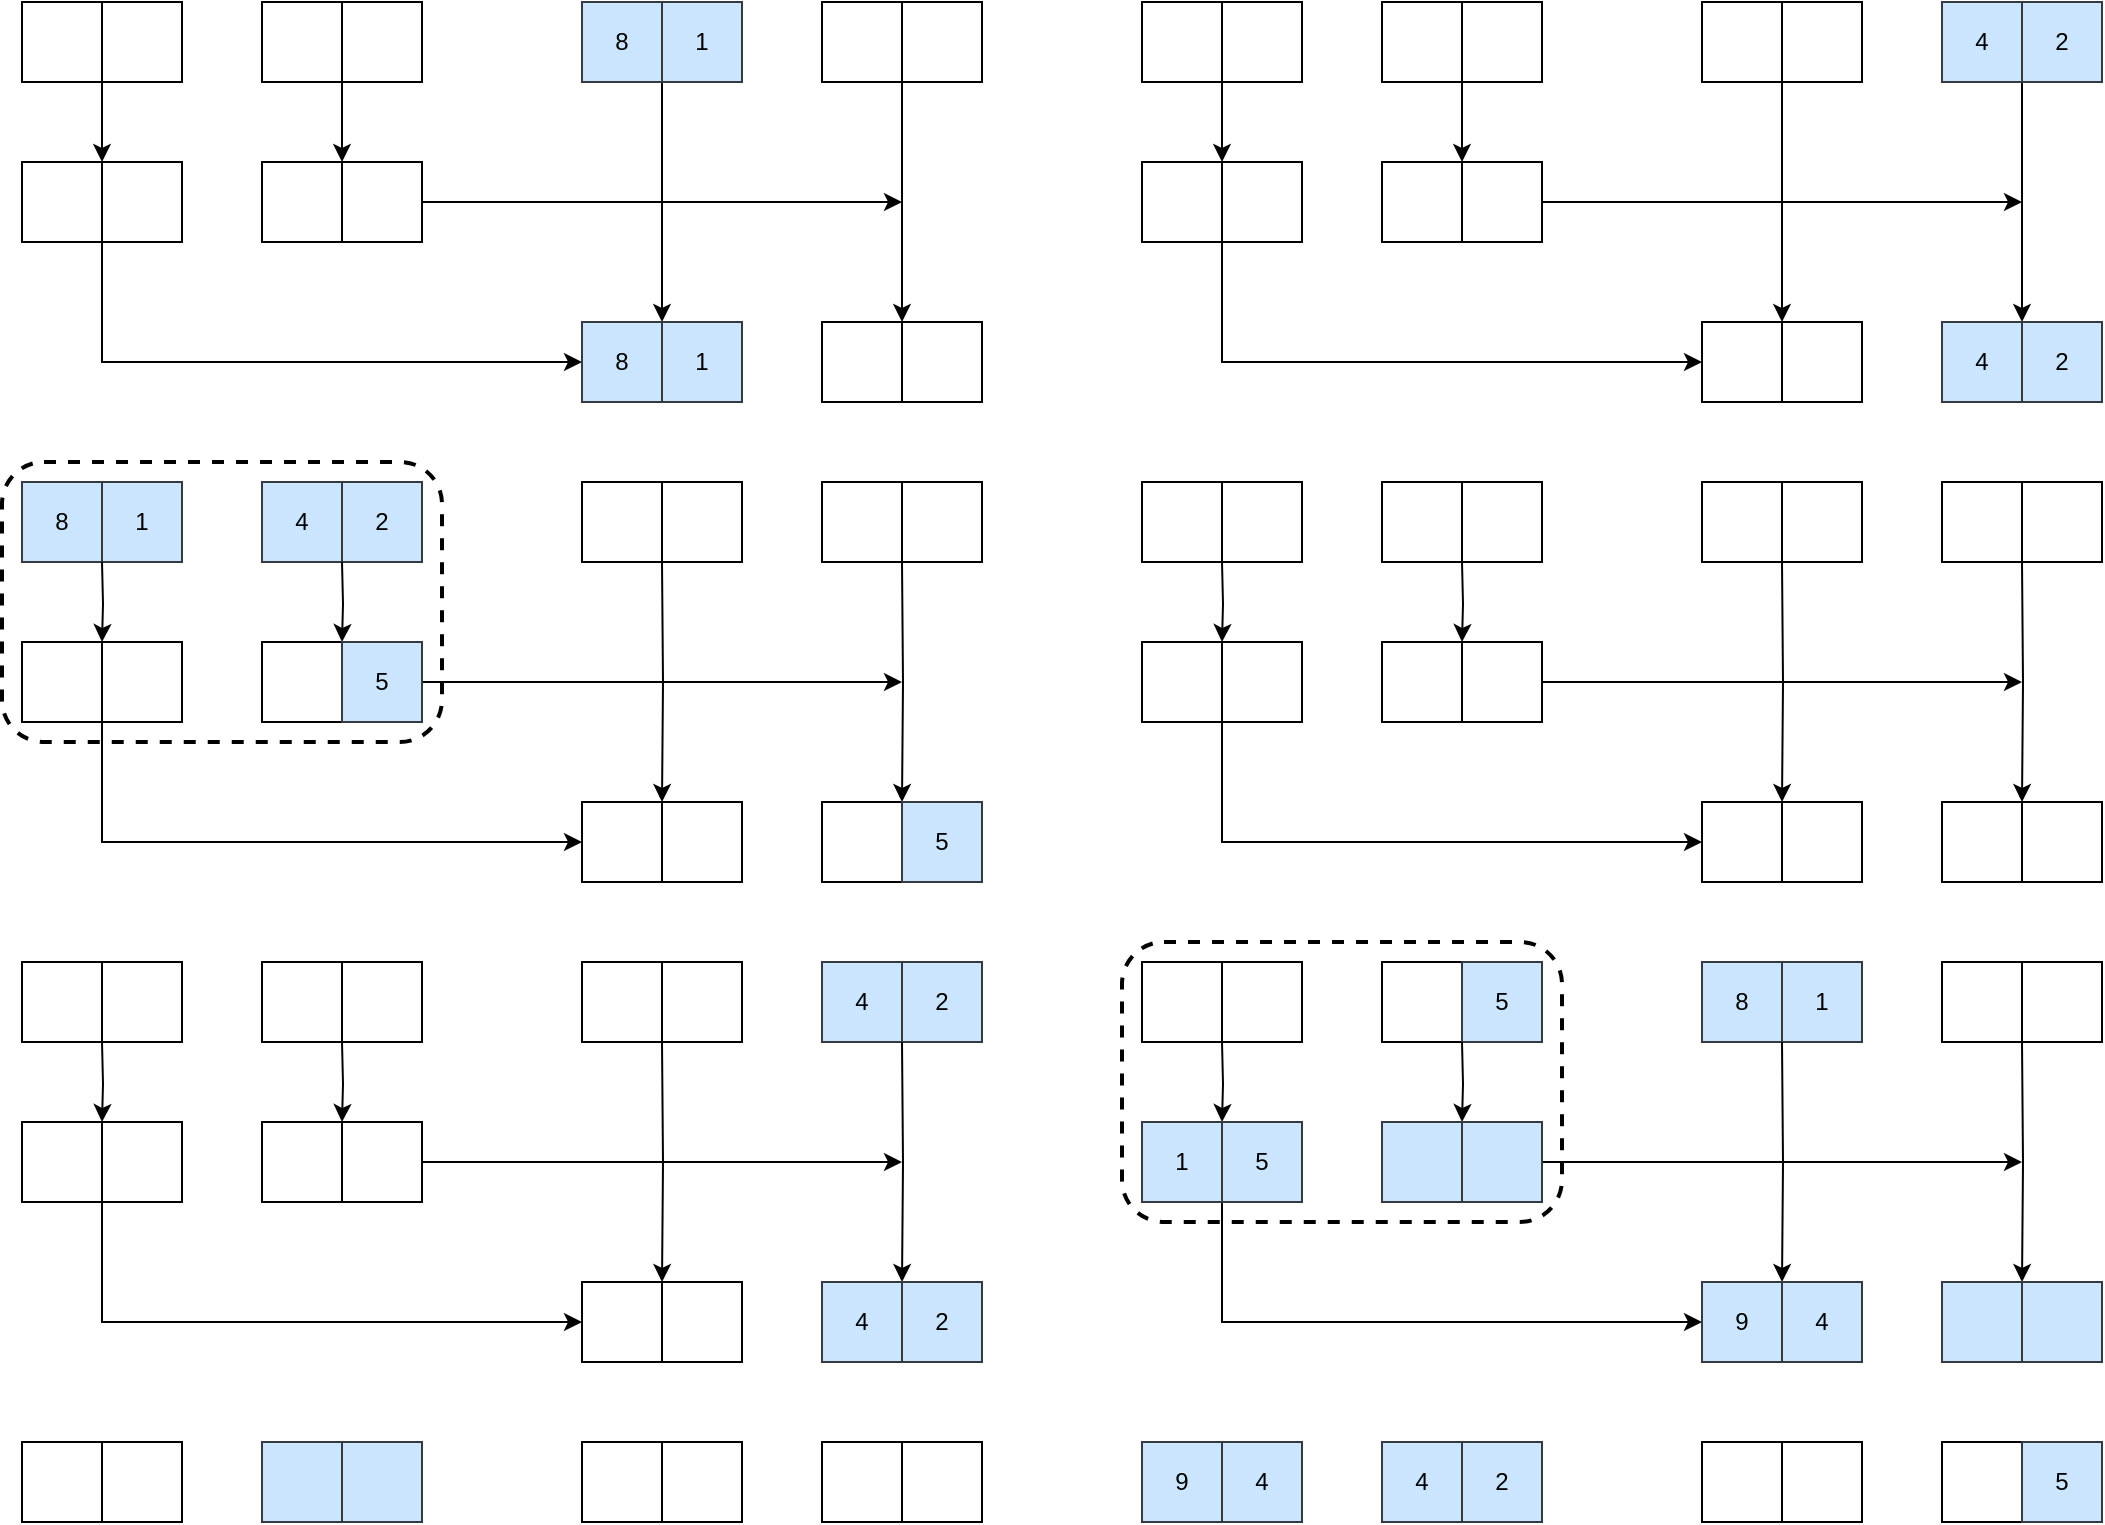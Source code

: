 <mxfile version="24.5.5" type="device">
  <diagram name="第 1 页" id="33T3oQKg2jp4dK40noAK">
    <mxGraphModel dx="1434" dy="738" grid="1" gridSize="10" guides="1" tooltips="1" connect="1" arrows="1" fold="1" page="1" pageScale="1" pageWidth="1169" pageHeight="1654" math="0" shadow="0">
      <root>
        <mxCell id="0" />
        <mxCell id="1" parent="0" />
        <mxCell id="MjjTUTkJ0xS1mPN5Bs5z-239" value="" style="rounded=1;whiteSpace=wrap;html=1;fillColor=none;dashed=1;strokeWidth=2;" parent="1" vertex="1">
          <mxGeometry x="590" y="510" width="220" height="140" as="geometry" />
        </mxCell>
        <mxCell id="MjjTUTkJ0xS1mPN5Bs5z-240" value="" style="rounded=1;whiteSpace=wrap;html=1;fillColor=none;dashed=1;strokeWidth=2;" parent="1" vertex="1">
          <mxGeometry x="30" y="270" width="220" height="140" as="geometry" />
        </mxCell>
        <mxCell id="MjjTUTkJ0xS1mPN5Bs5z-1" value="" style="rounded=0;whiteSpace=wrap;html=1;" parent="1" vertex="1">
          <mxGeometry x="40" y="40" width="40" height="40" as="geometry" />
        </mxCell>
        <mxCell id="MjjTUTkJ0xS1mPN5Bs5z-26" style="edgeStyle=orthogonalEdgeStyle;rounded=0;orthogonalLoop=1;jettySize=auto;html=1;exitX=0;exitY=1;exitDx=0;exitDy=0;entryX=0;entryY=0;entryDx=0;entryDy=0;" parent="1" source="MjjTUTkJ0xS1mPN5Bs5z-2" target="MjjTUTkJ0xS1mPN5Bs5z-19" edge="1">
          <mxGeometry relative="1" as="geometry" />
        </mxCell>
        <mxCell id="MjjTUTkJ0xS1mPN5Bs5z-2" value="" style="rounded=0;whiteSpace=wrap;html=1;" parent="1" vertex="1">
          <mxGeometry x="80" y="40" width="40" height="40" as="geometry" />
        </mxCell>
        <mxCell id="MjjTUTkJ0xS1mPN5Bs5z-3" value="" style="rounded=0;whiteSpace=wrap;html=1;" parent="1" vertex="1">
          <mxGeometry x="160" y="40" width="40" height="40" as="geometry" />
        </mxCell>
        <mxCell id="MjjTUTkJ0xS1mPN5Bs5z-27" style="edgeStyle=orthogonalEdgeStyle;rounded=0;orthogonalLoop=1;jettySize=auto;html=1;exitX=0;exitY=1;exitDx=0;exitDy=0;entryX=0;entryY=0;entryDx=0;entryDy=0;" parent="1" source="MjjTUTkJ0xS1mPN5Bs5z-4" target="MjjTUTkJ0xS1mPN5Bs5z-21" edge="1">
          <mxGeometry relative="1" as="geometry" />
        </mxCell>
        <mxCell id="MjjTUTkJ0xS1mPN5Bs5z-4" value="" style="rounded=0;whiteSpace=wrap;html=1;" parent="1" vertex="1">
          <mxGeometry x="200" y="40" width="40" height="40" as="geometry" />
        </mxCell>
        <mxCell id="MjjTUTkJ0xS1mPN5Bs5z-34" style="edgeStyle=orthogonalEdgeStyle;rounded=0;orthogonalLoop=1;jettySize=auto;html=1;exitX=1;exitY=1;exitDx=0;exitDy=0;entryX=0;entryY=0;entryDx=0;entryDy=0;" parent="1" source="MjjTUTkJ0xS1mPN5Bs5z-5" target="MjjTUTkJ0xS1mPN5Bs5z-31" edge="1">
          <mxGeometry relative="1" as="geometry" />
        </mxCell>
        <mxCell id="MjjTUTkJ0xS1mPN5Bs5z-5" value="8" style="rounded=0;whiteSpace=wrap;html=1;fillColor=#cce5ff;strokeColor=#36393d;" parent="1" vertex="1">
          <mxGeometry x="320" y="40" width="40" height="40" as="geometry" />
        </mxCell>
        <mxCell id="MjjTUTkJ0xS1mPN5Bs5z-6" value="1" style="rounded=0;whiteSpace=wrap;html=1;fillColor=#cce5ff;strokeColor=#36393d;" parent="1" vertex="1">
          <mxGeometry x="360" y="40" width="40" height="40" as="geometry" />
        </mxCell>
        <mxCell id="MjjTUTkJ0xS1mPN5Bs5z-7" value="" style="rounded=0;whiteSpace=wrap;html=1;" parent="1" vertex="1">
          <mxGeometry x="440" y="40" width="40" height="40" as="geometry" />
        </mxCell>
        <mxCell id="MjjTUTkJ0xS1mPN5Bs5z-37" style="edgeStyle=orthogonalEdgeStyle;rounded=0;orthogonalLoop=1;jettySize=auto;html=1;exitX=0;exitY=1;exitDx=0;exitDy=0;entryX=0;entryY=0;entryDx=0;entryDy=0;" parent="1" source="MjjTUTkJ0xS1mPN5Bs5z-8" target="MjjTUTkJ0xS1mPN5Bs5z-33" edge="1">
          <mxGeometry relative="1" as="geometry" />
        </mxCell>
        <mxCell id="MjjTUTkJ0xS1mPN5Bs5z-8" value="" style="rounded=0;whiteSpace=wrap;html=1;" parent="1" vertex="1">
          <mxGeometry x="480" y="40" width="40" height="40" as="geometry" />
        </mxCell>
        <mxCell id="MjjTUTkJ0xS1mPN5Bs5z-18" value="" style="rounded=0;whiteSpace=wrap;html=1;" parent="1" vertex="1">
          <mxGeometry x="40" y="120" width="40" height="40" as="geometry" />
        </mxCell>
        <mxCell id="MjjTUTkJ0xS1mPN5Bs5z-36" style="edgeStyle=orthogonalEdgeStyle;rounded=0;orthogonalLoop=1;jettySize=auto;html=1;exitX=0;exitY=1;exitDx=0;exitDy=0;entryX=0;entryY=0.5;entryDx=0;entryDy=0;" parent="1" source="MjjTUTkJ0xS1mPN5Bs5z-19" target="MjjTUTkJ0xS1mPN5Bs5z-30" edge="1">
          <mxGeometry relative="1" as="geometry" />
        </mxCell>
        <mxCell id="MjjTUTkJ0xS1mPN5Bs5z-19" value="" style="rounded=0;whiteSpace=wrap;html=1;" parent="1" vertex="1">
          <mxGeometry x="80" y="120" width="40" height="40" as="geometry" />
        </mxCell>
        <mxCell id="MjjTUTkJ0xS1mPN5Bs5z-20" value="" style="rounded=0;whiteSpace=wrap;html=1;" parent="1" vertex="1">
          <mxGeometry x="160" y="120" width="40" height="40" as="geometry" />
        </mxCell>
        <mxCell id="MjjTUTkJ0xS1mPN5Bs5z-38" style="edgeStyle=orthogonalEdgeStyle;rounded=0;orthogonalLoop=1;jettySize=auto;html=1;" parent="1" source="MjjTUTkJ0xS1mPN5Bs5z-21" edge="1">
          <mxGeometry relative="1" as="geometry">
            <mxPoint x="480" y="140" as="targetPoint" />
          </mxGeometry>
        </mxCell>
        <mxCell id="MjjTUTkJ0xS1mPN5Bs5z-21" value="" style="rounded=0;whiteSpace=wrap;html=1;" parent="1" vertex="1">
          <mxGeometry x="200" y="120" width="40" height="40" as="geometry" />
        </mxCell>
        <mxCell id="MjjTUTkJ0xS1mPN5Bs5z-30" value="8" style="rounded=0;whiteSpace=wrap;html=1;fillColor=#cce5ff;strokeColor=#36393d;" parent="1" vertex="1">
          <mxGeometry x="320" y="200" width="40" height="40" as="geometry" />
        </mxCell>
        <mxCell id="MjjTUTkJ0xS1mPN5Bs5z-31" value="1" style="rounded=0;whiteSpace=wrap;html=1;fillColor=#cce5ff;strokeColor=#36393d;" parent="1" vertex="1">
          <mxGeometry x="360" y="200" width="40" height="40" as="geometry" />
        </mxCell>
        <mxCell id="MjjTUTkJ0xS1mPN5Bs5z-32" value="" style="rounded=0;whiteSpace=wrap;html=1;" parent="1" vertex="1">
          <mxGeometry x="440" y="200" width="40" height="40" as="geometry" />
        </mxCell>
        <mxCell id="MjjTUTkJ0xS1mPN5Bs5z-33" value="" style="rounded=0;whiteSpace=wrap;html=1;" parent="1" vertex="1">
          <mxGeometry x="480" y="200" width="40" height="40" as="geometry" />
        </mxCell>
        <mxCell id="MjjTUTkJ0xS1mPN5Bs5z-39" value="" style="rounded=0;whiteSpace=wrap;html=1;" parent="1" vertex="1">
          <mxGeometry x="600" y="40" width="40" height="40" as="geometry" />
        </mxCell>
        <mxCell id="MjjTUTkJ0xS1mPN5Bs5z-40" style="edgeStyle=orthogonalEdgeStyle;rounded=0;orthogonalLoop=1;jettySize=auto;html=1;exitX=0;exitY=1;exitDx=0;exitDy=0;entryX=0;entryY=0;entryDx=0;entryDy=0;" parent="1" source="MjjTUTkJ0xS1mPN5Bs5z-41" target="MjjTUTkJ0xS1mPN5Bs5z-53" edge="1">
          <mxGeometry relative="1" as="geometry" />
        </mxCell>
        <mxCell id="MjjTUTkJ0xS1mPN5Bs5z-41" value="" style="rounded=0;whiteSpace=wrap;html=1;" parent="1" vertex="1">
          <mxGeometry x="640" y="40" width="40" height="40" as="geometry" />
        </mxCell>
        <mxCell id="MjjTUTkJ0xS1mPN5Bs5z-42" value="" style="rounded=0;whiteSpace=wrap;html=1;" parent="1" vertex="1">
          <mxGeometry x="720" y="40" width="40" height="40" as="geometry" />
        </mxCell>
        <mxCell id="MjjTUTkJ0xS1mPN5Bs5z-43" style="edgeStyle=orthogonalEdgeStyle;rounded=0;orthogonalLoop=1;jettySize=auto;html=1;exitX=0;exitY=1;exitDx=0;exitDy=0;entryX=0;entryY=0;entryDx=0;entryDy=0;" parent="1" source="MjjTUTkJ0xS1mPN5Bs5z-44" target="MjjTUTkJ0xS1mPN5Bs5z-56" edge="1">
          <mxGeometry relative="1" as="geometry" />
        </mxCell>
        <mxCell id="MjjTUTkJ0xS1mPN5Bs5z-44" value="" style="rounded=0;whiteSpace=wrap;html=1;" parent="1" vertex="1">
          <mxGeometry x="760" y="40" width="40" height="40" as="geometry" />
        </mxCell>
        <mxCell id="MjjTUTkJ0xS1mPN5Bs5z-45" style="edgeStyle=orthogonalEdgeStyle;rounded=0;orthogonalLoop=1;jettySize=auto;html=1;exitX=1;exitY=1;exitDx=0;exitDy=0;entryX=0;entryY=0;entryDx=0;entryDy=0;" parent="1" source="MjjTUTkJ0xS1mPN5Bs5z-46" target="MjjTUTkJ0xS1mPN5Bs5z-58" edge="1">
          <mxGeometry relative="1" as="geometry" />
        </mxCell>
        <mxCell id="MjjTUTkJ0xS1mPN5Bs5z-46" value="" style="rounded=0;whiteSpace=wrap;html=1;" parent="1" vertex="1">
          <mxGeometry x="880" y="40" width="40" height="40" as="geometry" />
        </mxCell>
        <mxCell id="MjjTUTkJ0xS1mPN5Bs5z-47" value="" style="rounded=0;whiteSpace=wrap;html=1;" parent="1" vertex="1">
          <mxGeometry x="920" y="40" width="40" height="40" as="geometry" />
        </mxCell>
        <mxCell id="MjjTUTkJ0xS1mPN5Bs5z-48" value="4" style="rounded=0;whiteSpace=wrap;html=1;fillColor=#cce5ff;strokeColor=#36393d;" parent="1" vertex="1">
          <mxGeometry x="1000" y="40" width="40" height="40" as="geometry" />
        </mxCell>
        <mxCell id="MjjTUTkJ0xS1mPN5Bs5z-49" style="edgeStyle=orthogonalEdgeStyle;rounded=0;orthogonalLoop=1;jettySize=auto;html=1;exitX=0;exitY=1;exitDx=0;exitDy=0;entryX=0;entryY=0;entryDx=0;entryDy=0;" parent="1" source="MjjTUTkJ0xS1mPN5Bs5z-50" target="MjjTUTkJ0xS1mPN5Bs5z-60" edge="1">
          <mxGeometry relative="1" as="geometry" />
        </mxCell>
        <mxCell id="MjjTUTkJ0xS1mPN5Bs5z-50" value="2" style="rounded=0;whiteSpace=wrap;html=1;fillColor=#cce5ff;strokeColor=#36393d;" parent="1" vertex="1">
          <mxGeometry x="1040" y="40" width="40" height="40" as="geometry" />
        </mxCell>
        <mxCell id="MjjTUTkJ0xS1mPN5Bs5z-51" value="" style="rounded=0;whiteSpace=wrap;html=1;" parent="1" vertex="1">
          <mxGeometry x="600" y="120" width="40" height="40" as="geometry" />
        </mxCell>
        <mxCell id="MjjTUTkJ0xS1mPN5Bs5z-52" style="edgeStyle=orthogonalEdgeStyle;rounded=0;orthogonalLoop=1;jettySize=auto;html=1;exitX=0;exitY=1;exitDx=0;exitDy=0;entryX=0;entryY=0.5;entryDx=0;entryDy=0;" parent="1" source="MjjTUTkJ0xS1mPN5Bs5z-53" target="MjjTUTkJ0xS1mPN5Bs5z-57" edge="1">
          <mxGeometry relative="1" as="geometry" />
        </mxCell>
        <mxCell id="MjjTUTkJ0xS1mPN5Bs5z-53" value="" style="rounded=0;whiteSpace=wrap;html=1;" parent="1" vertex="1">
          <mxGeometry x="640" y="120" width="40" height="40" as="geometry" />
        </mxCell>
        <mxCell id="MjjTUTkJ0xS1mPN5Bs5z-54" value="" style="rounded=0;whiteSpace=wrap;html=1;" parent="1" vertex="1">
          <mxGeometry x="720" y="120" width="40" height="40" as="geometry" />
        </mxCell>
        <mxCell id="MjjTUTkJ0xS1mPN5Bs5z-55" style="edgeStyle=orthogonalEdgeStyle;rounded=0;orthogonalLoop=1;jettySize=auto;html=1;" parent="1" source="MjjTUTkJ0xS1mPN5Bs5z-56" edge="1">
          <mxGeometry relative="1" as="geometry">
            <mxPoint x="1040" y="140" as="targetPoint" />
          </mxGeometry>
        </mxCell>
        <mxCell id="MjjTUTkJ0xS1mPN5Bs5z-56" value="" style="rounded=0;whiteSpace=wrap;html=1;" parent="1" vertex="1">
          <mxGeometry x="760" y="120" width="40" height="40" as="geometry" />
        </mxCell>
        <mxCell id="MjjTUTkJ0xS1mPN5Bs5z-57" value="" style="rounded=0;whiteSpace=wrap;html=1;" parent="1" vertex="1">
          <mxGeometry x="880" y="200" width="40" height="40" as="geometry" />
        </mxCell>
        <mxCell id="MjjTUTkJ0xS1mPN5Bs5z-58" value="" style="rounded=0;whiteSpace=wrap;html=1;" parent="1" vertex="1">
          <mxGeometry x="920" y="200" width="40" height="40" as="geometry" />
        </mxCell>
        <mxCell id="MjjTUTkJ0xS1mPN5Bs5z-59" value="4" style="rounded=0;whiteSpace=wrap;html=1;fillColor=#cce5ff;strokeColor=#36393d;" parent="1" vertex="1">
          <mxGeometry x="1000" y="200" width="40" height="40" as="geometry" />
        </mxCell>
        <mxCell id="MjjTUTkJ0xS1mPN5Bs5z-60" value="2" style="rounded=0;whiteSpace=wrap;html=1;fillColor=#cce5ff;strokeColor=#36393d;" parent="1" vertex="1">
          <mxGeometry x="1040" y="200" width="40" height="40" as="geometry" />
        </mxCell>
        <mxCell id="MjjTUTkJ0xS1mPN5Bs5z-61" value="8" style="rounded=0;whiteSpace=wrap;html=1;fillColor=#cce5ff;strokeColor=#36393d;" parent="1" vertex="1">
          <mxGeometry x="40" y="280" width="40" height="40" as="geometry" />
        </mxCell>
        <mxCell id="MjjTUTkJ0xS1mPN5Bs5z-62" value="1" style="rounded=0;whiteSpace=wrap;html=1;fillColor=#cce5ff;strokeColor=#36393d;" parent="1" vertex="1">
          <mxGeometry x="80" y="280" width="40" height="40" as="geometry" />
        </mxCell>
        <mxCell id="MjjTUTkJ0xS1mPN5Bs5z-63" value="4" style="rounded=0;whiteSpace=wrap;html=1;fillColor=#cce5ff;strokeColor=#36393d;" parent="1" vertex="1">
          <mxGeometry x="160" y="280" width="40" height="40" as="geometry" />
        </mxCell>
        <mxCell id="MjjTUTkJ0xS1mPN5Bs5z-64" value="2" style="rounded=0;whiteSpace=wrap;html=1;fillColor=#cce5ff;strokeColor=#36393d;" parent="1" vertex="1">
          <mxGeometry x="200" y="280" width="40" height="40" as="geometry" />
        </mxCell>
        <mxCell id="MjjTUTkJ0xS1mPN5Bs5z-65" value="" style="rounded=0;whiteSpace=wrap;html=1;" parent="1" vertex="1">
          <mxGeometry x="320" y="280" width="40" height="40" as="geometry" />
        </mxCell>
        <mxCell id="MjjTUTkJ0xS1mPN5Bs5z-66" value="" style="rounded=0;whiteSpace=wrap;html=1;" parent="1" vertex="1">
          <mxGeometry x="360" y="280" width="40" height="40" as="geometry" />
        </mxCell>
        <mxCell id="MjjTUTkJ0xS1mPN5Bs5z-67" value="" style="rounded=0;whiteSpace=wrap;html=1;" parent="1" vertex="1">
          <mxGeometry x="440" y="280" width="40" height="40" as="geometry" />
        </mxCell>
        <mxCell id="MjjTUTkJ0xS1mPN5Bs5z-68" value="" style="rounded=0;whiteSpace=wrap;html=1;" parent="1" vertex="1">
          <mxGeometry x="480" y="280" width="40" height="40" as="geometry" />
        </mxCell>
        <mxCell id="MjjTUTkJ0xS1mPN5Bs5z-69" value="" style="rounded=0;whiteSpace=wrap;html=1;" parent="1" vertex="1">
          <mxGeometry x="600" y="280" width="40" height="40" as="geometry" />
        </mxCell>
        <mxCell id="MjjTUTkJ0xS1mPN5Bs5z-70" value="" style="rounded=0;whiteSpace=wrap;html=1;" parent="1" vertex="1">
          <mxGeometry x="640" y="280" width="40" height="40" as="geometry" />
        </mxCell>
        <mxCell id="MjjTUTkJ0xS1mPN5Bs5z-71" value="" style="rounded=0;whiteSpace=wrap;html=1;" parent="1" vertex="1">
          <mxGeometry x="720" y="280" width="40" height="40" as="geometry" />
        </mxCell>
        <mxCell id="MjjTUTkJ0xS1mPN5Bs5z-72" value="" style="rounded=0;whiteSpace=wrap;html=1;" parent="1" vertex="1">
          <mxGeometry x="760" y="280" width="40" height="40" as="geometry" />
        </mxCell>
        <mxCell id="MjjTUTkJ0xS1mPN5Bs5z-73" value="" style="rounded=0;whiteSpace=wrap;html=1;" parent="1" vertex="1">
          <mxGeometry x="880" y="280" width="40" height="40" as="geometry" />
        </mxCell>
        <mxCell id="MjjTUTkJ0xS1mPN5Bs5z-74" value="" style="rounded=0;whiteSpace=wrap;html=1;" parent="1" vertex="1">
          <mxGeometry x="920" y="280" width="40" height="40" as="geometry" />
        </mxCell>
        <mxCell id="MjjTUTkJ0xS1mPN5Bs5z-75" value="" style="rounded=0;whiteSpace=wrap;html=1;" parent="1" vertex="1">
          <mxGeometry x="1000" y="280" width="40" height="40" as="geometry" />
        </mxCell>
        <mxCell id="MjjTUTkJ0xS1mPN5Bs5z-76" value="" style="rounded=0;whiteSpace=wrap;html=1;" parent="1" vertex="1">
          <mxGeometry x="1040" y="280" width="40" height="40" as="geometry" />
        </mxCell>
        <mxCell id="MjjTUTkJ0xS1mPN5Bs5z-78" style="edgeStyle=orthogonalEdgeStyle;rounded=0;orthogonalLoop=1;jettySize=auto;html=1;exitX=0;exitY=1;exitDx=0;exitDy=0;entryX=0;entryY=0;entryDx=0;entryDy=0;" parent="1" target="MjjTUTkJ0xS1mPN5Bs5z-84" edge="1">
          <mxGeometry relative="1" as="geometry">
            <mxPoint x="80" y="320" as="sourcePoint" />
          </mxGeometry>
        </mxCell>
        <mxCell id="MjjTUTkJ0xS1mPN5Bs5z-79" style="edgeStyle=orthogonalEdgeStyle;rounded=0;orthogonalLoop=1;jettySize=auto;html=1;exitX=0;exitY=1;exitDx=0;exitDy=0;entryX=0;entryY=0;entryDx=0;entryDy=0;" parent="1" target="MjjTUTkJ0xS1mPN5Bs5z-87" edge="1">
          <mxGeometry relative="1" as="geometry">
            <mxPoint x="200" y="320" as="sourcePoint" />
          </mxGeometry>
        </mxCell>
        <mxCell id="MjjTUTkJ0xS1mPN5Bs5z-80" style="edgeStyle=orthogonalEdgeStyle;rounded=0;orthogonalLoop=1;jettySize=auto;html=1;exitX=1;exitY=1;exitDx=0;exitDy=0;entryX=0;entryY=0;entryDx=0;entryDy=0;" parent="1" target="MjjTUTkJ0xS1mPN5Bs5z-89" edge="1">
          <mxGeometry relative="1" as="geometry">
            <mxPoint x="360" y="320" as="sourcePoint" />
          </mxGeometry>
        </mxCell>
        <mxCell id="MjjTUTkJ0xS1mPN5Bs5z-81" style="edgeStyle=orthogonalEdgeStyle;rounded=0;orthogonalLoop=1;jettySize=auto;html=1;exitX=0;exitY=1;exitDx=0;exitDy=0;entryX=0;entryY=0;entryDx=0;entryDy=0;" parent="1" target="MjjTUTkJ0xS1mPN5Bs5z-91" edge="1">
          <mxGeometry relative="1" as="geometry">
            <mxPoint x="480" y="320" as="sourcePoint" />
          </mxGeometry>
        </mxCell>
        <mxCell id="MjjTUTkJ0xS1mPN5Bs5z-82" value="" style="rounded=0;whiteSpace=wrap;html=1;" parent="1" vertex="1">
          <mxGeometry x="40" y="360" width="40" height="40" as="geometry" />
        </mxCell>
        <mxCell id="MjjTUTkJ0xS1mPN5Bs5z-83" style="edgeStyle=orthogonalEdgeStyle;rounded=0;orthogonalLoop=1;jettySize=auto;html=1;exitX=0;exitY=1;exitDx=0;exitDy=0;entryX=0;entryY=0.5;entryDx=0;entryDy=0;" parent="1" source="MjjTUTkJ0xS1mPN5Bs5z-84" target="MjjTUTkJ0xS1mPN5Bs5z-88" edge="1">
          <mxGeometry relative="1" as="geometry" />
        </mxCell>
        <mxCell id="MjjTUTkJ0xS1mPN5Bs5z-84" value="" style="rounded=0;whiteSpace=wrap;html=1;" parent="1" vertex="1">
          <mxGeometry x="80" y="360" width="40" height="40" as="geometry" />
        </mxCell>
        <mxCell id="MjjTUTkJ0xS1mPN5Bs5z-85" value="" style="rounded=0;whiteSpace=wrap;html=1;" parent="1" vertex="1">
          <mxGeometry x="160" y="360" width="40" height="40" as="geometry" />
        </mxCell>
        <mxCell id="MjjTUTkJ0xS1mPN5Bs5z-86" style="edgeStyle=orthogonalEdgeStyle;rounded=0;orthogonalLoop=1;jettySize=auto;html=1;" parent="1" source="MjjTUTkJ0xS1mPN5Bs5z-87" edge="1">
          <mxGeometry relative="1" as="geometry">
            <mxPoint x="480" y="380" as="targetPoint" />
          </mxGeometry>
        </mxCell>
        <mxCell id="MjjTUTkJ0xS1mPN5Bs5z-87" value="5" style="rounded=0;whiteSpace=wrap;html=1;fillColor=#cce5ff;strokeColor=#36393d;" parent="1" vertex="1">
          <mxGeometry x="200" y="360" width="40" height="40" as="geometry" />
        </mxCell>
        <mxCell id="MjjTUTkJ0xS1mPN5Bs5z-88" value="" style="rounded=0;whiteSpace=wrap;html=1;" parent="1" vertex="1">
          <mxGeometry x="320" y="440" width="40" height="40" as="geometry" />
        </mxCell>
        <mxCell id="MjjTUTkJ0xS1mPN5Bs5z-89" value="" style="rounded=0;whiteSpace=wrap;html=1;" parent="1" vertex="1">
          <mxGeometry x="360" y="440" width="40" height="40" as="geometry" />
        </mxCell>
        <mxCell id="MjjTUTkJ0xS1mPN5Bs5z-90" value="" style="rounded=0;whiteSpace=wrap;html=1;" parent="1" vertex="1">
          <mxGeometry x="440" y="440" width="40" height="40" as="geometry" />
        </mxCell>
        <mxCell id="MjjTUTkJ0xS1mPN5Bs5z-91" value="5" style="rounded=0;whiteSpace=wrap;html=1;fillColor=#cce5ff;strokeColor=#36393d;" parent="1" vertex="1">
          <mxGeometry x="480" y="440" width="40" height="40" as="geometry" />
        </mxCell>
        <mxCell id="MjjTUTkJ0xS1mPN5Bs5z-92" style="edgeStyle=orthogonalEdgeStyle;rounded=0;orthogonalLoop=1;jettySize=auto;html=1;exitX=0;exitY=1;exitDx=0;exitDy=0;entryX=0;entryY=0;entryDx=0;entryDy=0;" parent="1" target="MjjTUTkJ0xS1mPN5Bs5z-98" edge="1">
          <mxGeometry relative="1" as="geometry">
            <mxPoint x="640" y="320" as="sourcePoint" />
          </mxGeometry>
        </mxCell>
        <mxCell id="MjjTUTkJ0xS1mPN5Bs5z-93" style="edgeStyle=orthogonalEdgeStyle;rounded=0;orthogonalLoop=1;jettySize=auto;html=1;exitX=0;exitY=1;exitDx=0;exitDy=0;entryX=0;entryY=0;entryDx=0;entryDy=0;" parent="1" target="MjjTUTkJ0xS1mPN5Bs5z-101" edge="1">
          <mxGeometry relative="1" as="geometry">
            <mxPoint x="760" y="320" as="sourcePoint" />
          </mxGeometry>
        </mxCell>
        <mxCell id="MjjTUTkJ0xS1mPN5Bs5z-94" style="edgeStyle=orthogonalEdgeStyle;rounded=0;orthogonalLoop=1;jettySize=auto;html=1;exitX=1;exitY=1;exitDx=0;exitDy=0;entryX=0;entryY=0;entryDx=0;entryDy=0;" parent="1" target="MjjTUTkJ0xS1mPN5Bs5z-103" edge="1">
          <mxGeometry relative="1" as="geometry">
            <mxPoint x="920" y="320" as="sourcePoint" />
          </mxGeometry>
        </mxCell>
        <mxCell id="MjjTUTkJ0xS1mPN5Bs5z-95" style="edgeStyle=orthogonalEdgeStyle;rounded=0;orthogonalLoop=1;jettySize=auto;html=1;exitX=0;exitY=1;exitDx=0;exitDy=0;entryX=0;entryY=0;entryDx=0;entryDy=0;" parent="1" target="MjjTUTkJ0xS1mPN5Bs5z-105" edge="1">
          <mxGeometry relative="1" as="geometry">
            <mxPoint x="1040" y="320" as="sourcePoint" />
          </mxGeometry>
        </mxCell>
        <mxCell id="MjjTUTkJ0xS1mPN5Bs5z-96" value="" style="rounded=0;whiteSpace=wrap;html=1;" parent="1" vertex="1">
          <mxGeometry x="600" y="360" width="40" height="40" as="geometry" />
        </mxCell>
        <mxCell id="MjjTUTkJ0xS1mPN5Bs5z-97" style="edgeStyle=orthogonalEdgeStyle;rounded=0;orthogonalLoop=1;jettySize=auto;html=1;exitX=0;exitY=1;exitDx=0;exitDy=0;entryX=0;entryY=0.5;entryDx=0;entryDy=0;" parent="1" source="MjjTUTkJ0xS1mPN5Bs5z-98" target="MjjTUTkJ0xS1mPN5Bs5z-102" edge="1">
          <mxGeometry relative="1" as="geometry" />
        </mxCell>
        <mxCell id="MjjTUTkJ0xS1mPN5Bs5z-98" value="" style="rounded=0;whiteSpace=wrap;html=1;" parent="1" vertex="1">
          <mxGeometry x="640" y="360" width="40" height="40" as="geometry" />
        </mxCell>
        <mxCell id="MjjTUTkJ0xS1mPN5Bs5z-99" value="" style="rounded=0;whiteSpace=wrap;html=1;" parent="1" vertex="1">
          <mxGeometry x="720" y="360" width="40" height="40" as="geometry" />
        </mxCell>
        <mxCell id="MjjTUTkJ0xS1mPN5Bs5z-100" style="edgeStyle=orthogonalEdgeStyle;rounded=0;orthogonalLoop=1;jettySize=auto;html=1;" parent="1" source="MjjTUTkJ0xS1mPN5Bs5z-101" edge="1">
          <mxGeometry relative="1" as="geometry">
            <mxPoint x="1040" y="380" as="targetPoint" />
          </mxGeometry>
        </mxCell>
        <mxCell id="MjjTUTkJ0xS1mPN5Bs5z-101" value="" style="rounded=0;whiteSpace=wrap;html=1;" parent="1" vertex="1">
          <mxGeometry x="760" y="360" width="40" height="40" as="geometry" />
        </mxCell>
        <mxCell id="MjjTUTkJ0xS1mPN5Bs5z-102" value="" style="rounded=0;whiteSpace=wrap;html=1;" parent="1" vertex="1">
          <mxGeometry x="880" y="440" width="40" height="40" as="geometry" />
        </mxCell>
        <mxCell id="MjjTUTkJ0xS1mPN5Bs5z-103" value="" style="rounded=0;whiteSpace=wrap;html=1;" parent="1" vertex="1">
          <mxGeometry x="920" y="440" width="40" height="40" as="geometry" />
        </mxCell>
        <mxCell id="MjjTUTkJ0xS1mPN5Bs5z-104" value="" style="rounded=0;whiteSpace=wrap;html=1;" parent="1" vertex="1">
          <mxGeometry x="1000" y="440" width="40" height="40" as="geometry" />
        </mxCell>
        <mxCell id="MjjTUTkJ0xS1mPN5Bs5z-105" value="" style="rounded=0;whiteSpace=wrap;html=1;" parent="1" vertex="1">
          <mxGeometry x="1040" y="440" width="40" height="40" as="geometry" />
        </mxCell>
        <mxCell id="MjjTUTkJ0xS1mPN5Bs5z-106" value="" style="rounded=0;whiteSpace=wrap;html=1;" parent="1" vertex="1">
          <mxGeometry x="40" y="520" width="40" height="40" as="geometry" />
        </mxCell>
        <mxCell id="MjjTUTkJ0xS1mPN5Bs5z-107" value="" style="rounded=0;whiteSpace=wrap;html=1;" parent="1" vertex="1">
          <mxGeometry x="80" y="520" width="40" height="40" as="geometry" />
        </mxCell>
        <mxCell id="MjjTUTkJ0xS1mPN5Bs5z-108" value="" style="rounded=0;whiteSpace=wrap;html=1;" parent="1" vertex="1">
          <mxGeometry x="160" y="520" width="40" height="40" as="geometry" />
        </mxCell>
        <mxCell id="MjjTUTkJ0xS1mPN5Bs5z-109" value="" style="rounded=0;whiteSpace=wrap;html=1;" parent="1" vertex="1">
          <mxGeometry x="200" y="520" width="40" height="40" as="geometry" />
        </mxCell>
        <mxCell id="MjjTUTkJ0xS1mPN5Bs5z-110" value="" style="rounded=0;whiteSpace=wrap;html=1;" parent="1" vertex="1">
          <mxGeometry x="320" y="520" width="40" height="40" as="geometry" />
        </mxCell>
        <mxCell id="MjjTUTkJ0xS1mPN5Bs5z-111" value="" style="rounded=0;whiteSpace=wrap;html=1;" parent="1" vertex="1">
          <mxGeometry x="360" y="520" width="40" height="40" as="geometry" />
        </mxCell>
        <mxCell id="MjjTUTkJ0xS1mPN5Bs5z-112" value="4" style="rounded=0;whiteSpace=wrap;html=1;fillColor=#cce5ff;strokeColor=#36393d;" parent="1" vertex="1">
          <mxGeometry x="440" y="520" width="40" height="40" as="geometry" />
        </mxCell>
        <mxCell id="MjjTUTkJ0xS1mPN5Bs5z-113" value="2" style="rounded=0;whiteSpace=wrap;html=1;fillColor=#cce5ff;strokeColor=#36393d;" parent="1" vertex="1">
          <mxGeometry x="480" y="520" width="40" height="40" as="geometry" />
        </mxCell>
        <mxCell id="MjjTUTkJ0xS1mPN5Bs5z-114" value="" style="rounded=0;whiteSpace=wrap;html=1;" parent="1" vertex="1">
          <mxGeometry x="600" y="520" width="40" height="40" as="geometry" />
        </mxCell>
        <mxCell id="MjjTUTkJ0xS1mPN5Bs5z-115" value="" style="rounded=0;whiteSpace=wrap;html=1;" parent="1" vertex="1">
          <mxGeometry x="640" y="520" width="40" height="40" as="geometry" />
        </mxCell>
        <mxCell id="MjjTUTkJ0xS1mPN5Bs5z-116" value="" style="rounded=0;whiteSpace=wrap;html=1;" parent="1" vertex="1">
          <mxGeometry x="720" y="520" width="40" height="40" as="geometry" />
        </mxCell>
        <mxCell id="MjjTUTkJ0xS1mPN5Bs5z-117" value="5" style="rounded=0;whiteSpace=wrap;html=1;fillColor=#cce5ff;strokeColor=#36393d;" parent="1" vertex="1">
          <mxGeometry x="760" y="520" width="40" height="40" as="geometry" />
        </mxCell>
        <mxCell id="MjjTUTkJ0xS1mPN5Bs5z-118" value="8" style="rounded=0;whiteSpace=wrap;html=1;fillColor=#cce5ff;strokeColor=#36393d;" parent="1" vertex="1">
          <mxGeometry x="880" y="520" width="40" height="40" as="geometry" />
        </mxCell>
        <mxCell id="MjjTUTkJ0xS1mPN5Bs5z-119" value="1" style="rounded=0;whiteSpace=wrap;html=1;fillColor=#cce5ff;strokeColor=#36393d;" parent="1" vertex="1">
          <mxGeometry x="920" y="520" width="40" height="40" as="geometry" />
        </mxCell>
        <mxCell id="MjjTUTkJ0xS1mPN5Bs5z-120" value="" style="rounded=0;whiteSpace=wrap;html=1;" parent="1" vertex="1">
          <mxGeometry x="1000" y="520" width="40" height="40" as="geometry" />
        </mxCell>
        <mxCell id="MjjTUTkJ0xS1mPN5Bs5z-121" value="" style="rounded=0;whiteSpace=wrap;html=1;" parent="1" vertex="1">
          <mxGeometry x="1040" y="520" width="40" height="40" as="geometry" />
        </mxCell>
        <mxCell id="MjjTUTkJ0xS1mPN5Bs5z-150" style="edgeStyle=orthogonalEdgeStyle;rounded=0;orthogonalLoop=1;jettySize=auto;html=1;exitX=0;exitY=1;exitDx=0;exitDy=0;entryX=0;entryY=0;entryDx=0;entryDy=0;" parent="1" target="MjjTUTkJ0xS1mPN5Bs5z-156" edge="1">
          <mxGeometry relative="1" as="geometry">
            <mxPoint x="80" y="560" as="sourcePoint" />
          </mxGeometry>
        </mxCell>
        <mxCell id="MjjTUTkJ0xS1mPN5Bs5z-151" style="edgeStyle=orthogonalEdgeStyle;rounded=0;orthogonalLoop=1;jettySize=auto;html=1;exitX=0;exitY=1;exitDx=0;exitDy=0;entryX=0;entryY=0;entryDx=0;entryDy=0;" parent="1" target="MjjTUTkJ0xS1mPN5Bs5z-159" edge="1">
          <mxGeometry relative="1" as="geometry">
            <mxPoint x="200" y="560" as="sourcePoint" />
          </mxGeometry>
        </mxCell>
        <mxCell id="MjjTUTkJ0xS1mPN5Bs5z-152" style="edgeStyle=orthogonalEdgeStyle;rounded=0;orthogonalLoop=1;jettySize=auto;html=1;exitX=1;exitY=1;exitDx=0;exitDy=0;entryX=0;entryY=0;entryDx=0;entryDy=0;" parent="1" target="MjjTUTkJ0xS1mPN5Bs5z-161" edge="1">
          <mxGeometry relative="1" as="geometry">
            <mxPoint x="360" y="560" as="sourcePoint" />
          </mxGeometry>
        </mxCell>
        <mxCell id="MjjTUTkJ0xS1mPN5Bs5z-153" style="edgeStyle=orthogonalEdgeStyle;rounded=0;orthogonalLoop=1;jettySize=auto;html=1;exitX=0;exitY=1;exitDx=0;exitDy=0;entryX=0;entryY=0;entryDx=0;entryDy=0;" parent="1" target="MjjTUTkJ0xS1mPN5Bs5z-163" edge="1">
          <mxGeometry relative="1" as="geometry">
            <mxPoint x="480" y="560" as="sourcePoint" />
          </mxGeometry>
        </mxCell>
        <mxCell id="MjjTUTkJ0xS1mPN5Bs5z-154" value="" style="rounded=0;whiteSpace=wrap;html=1;" parent="1" vertex="1">
          <mxGeometry x="40" y="600" width="40" height="40" as="geometry" />
        </mxCell>
        <mxCell id="MjjTUTkJ0xS1mPN5Bs5z-155" style="edgeStyle=orthogonalEdgeStyle;rounded=0;orthogonalLoop=1;jettySize=auto;html=1;exitX=0;exitY=1;exitDx=0;exitDy=0;entryX=0;entryY=0.5;entryDx=0;entryDy=0;" parent="1" source="MjjTUTkJ0xS1mPN5Bs5z-156" target="MjjTUTkJ0xS1mPN5Bs5z-160" edge="1">
          <mxGeometry relative="1" as="geometry" />
        </mxCell>
        <mxCell id="MjjTUTkJ0xS1mPN5Bs5z-156" value="" style="rounded=0;whiteSpace=wrap;html=1;" parent="1" vertex="1">
          <mxGeometry x="80" y="600" width="40" height="40" as="geometry" />
        </mxCell>
        <mxCell id="MjjTUTkJ0xS1mPN5Bs5z-157" value="" style="rounded=0;whiteSpace=wrap;html=1;" parent="1" vertex="1">
          <mxGeometry x="160" y="600" width="40" height="40" as="geometry" />
        </mxCell>
        <mxCell id="MjjTUTkJ0xS1mPN5Bs5z-158" style="edgeStyle=orthogonalEdgeStyle;rounded=0;orthogonalLoop=1;jettySize=auto;html=1;" parent="1" source="MjjTUTkJ0xS1mPN5Bs5z-159" edge="1">
          <mxGeometry relative="1" as="geometry">
            <mxPoint x="480" y="620" as="targetPoint" />
          </mxGeometry>
        </mxCell>
        <mxCell id="MjjTUTkJ0xS1mPN5Bs5z-159" value="" style="rounded=0;whiteSpace=wrap;html=1;" parent="1" vertex="1">
          <mxGeometry x="200" y="600" width="40" height="40" as="geometry" />
        </mxCell>
        <mxCell id="MjjTUTkJ0xS1mPN5Bs5z-160" value="" style="rounded=0;whiteSpace=wrap;html=1;" parent="1" vertex="1">
          <mxGeometry x="320" y="680" width="40" height="40" as="geometry" />
        </mxCell>
        <mxCell id="MjjTUTkJ0xS1mPN5Bs5z-161" value="" style="rounded=0;whiteSpace=wrap;html=1;" parent="1" vertex="1">
          <mxGeometry x="360" y="680" width="40" height="40" as="geometry" />
        </mxCell>
        <mxCell id="MjjTUTkJ0xS1mPN5Bs5z-162" value="4" style="rounded=0;whiteSpace=wrap;html=1;fillColor=#cce5ff;strokeColor=#36393d;" parent="1" vertex="1">
          <mxGeometry x="440" y="680" width="40" height="40" as="geometry" />
        </mxCell>
        <mxCell id="MjjTUTkJ0xS1mPN5Bs5z-163" value="2" style="rounded=0;whiteSpace=wrap;html=1;fillColor=#cce5ff;strokeColor=#36393d;" parent="1" vertex="1">
          <mxGeometry x="480" y="680" width="40" height="40" as="geometry" />
        </mxCell>
        <mxCell id="MjjTUTkJ0xS1mPN5Bs5z-164" style="edgeStyle=orthogonalEdgeStyle;rounded=0;orthogonalLoop=1;jettySize=auto;html=1;exitX=0;exitY=1;exitDx=0;exitDy=0;entryX=0;entryY=0;entryDx=0;entryDy=0;" parent="1" target="MjjTUTkJ0xS1mPN5Bs5z-170" edge="1">
          <mxGeometry relative="1" as="geometry">
            <mxPoint x="640" y="560" as="sourcePoint" />
          </mxGeometry>
        </mxCell>
        <mxCell id="MjjTUTkJ0xS1mPN5Bs5z-165" style="edgeStyle=orthogonalEdgeStyle;rounded=0;orthogonalLoop=1;jettySize=auto;html=1;exitX=0;exitY=1;exitDx=0;exitDy=0;entryX=0;entryY=0;entryDx=0;entryDy=0;" parent="1" target="MjjTUTkJ0xS1mPN5Bs5z-173" edge="1">
          <mxGeometry relative="1" as="geometry">
            <mxPoint x="760" y="560" as="sourcePoint" />
          </mxGeometry>
        </mxCell>
        <mxCell id="MjjTUTkJ0xS1mPN5Bs5z-166" style="edgeStyle=orthogonalEdgeStyle;rounded=0;orthogonalLoop=1;jettySize=auto;html=1;exitX=1;exitY=1;exitDx=0;exitDy=0;entryX=0;entryY=0;entryDx=0;entryDy=0;" parent="1" target="MjjTUTkJ0xS1mPN5Bs5z-175" edge="1">
          <mxGeometry relative="1" as="geometry">
            <mxPoint x="920" y="560" as="sourcePoint" />
          </mxGeometry>
        </mxCell>
        <mxCell id="MjjTUTkJ0xS1mPN5Bs5z-167" style="edgeStyle=orthogonalEdgeStyle;rounded=0;orthogonalLoop=1;jettySize=auto;html=1;exitX=0;exitY=1;exitDx=0;exitDy=0;entryX=0;entryY=0;entryDx=0;entryDy=0;" parent="1" target="MjjTUTkJ0xS1mPN5Bs5z-177" edge="1">
          <mxGeometry relative="1" as="geometry">
            <mxPoint x="1040" y="560" as="sourcePoint" />
          </mxGeometry>
        </mxCell>
        <mxCell id="MjjTUTkJ0xS1mPN5Bs5z-168" value="1" style="rounded=0;whiteSpace=wrap;html=1;fillColor=#cce5ff;strokeColor=#36393d;" parent="1" vertex="1">
          <mxGeometry x="600" y="600" width="40" height="40" as="geometry" />
        </mxCell>
        <mxCell id="MjjTUTkJ0xS1mPN5Bs5z-169" style="edgeStyle=orthogonalEdgeStyle;rounded=0;orthogonalLoop=1;jettySize=auto;html=1;exitX=0;exitY=1;exitDx=0;exitDy=0;entryX=0;entryY=0.5;entryDx=0;entryDy=0;" parent="1" source="MjjTUTkJ0xS1mPN5Bs5z-170" target="MjjTUTkJ0xS1mPN5Bs5z-174" edge="1">
          <mxGeometry relative="1" as="geometry" />
        </mxCell>
        <mxCell id="MjjTUTkJ0xS1mPN5Bs5z-170" value="5" style="rounded=0;whiteSpace=wrap;html=1;fillColor=#cce5ff;strokeColor=#36393d;" parent="1" vertex="1">
          <mxGeometry x="640" y="600" width="40" height="40" as="geometry" />
        </mxCell>
        <mxCell id="MjjTUTkJ0xS1mPN5Bs5z-171" value="" style="rounded=0;whiteSpace=wrap;html=1;fillColor=#cce5ff;strokeColor=#36393d;" parent="1" vertex="1">
          <mxGeometry x="720" y="600" width="40" height="40" as="geometry" />
        </mxCell>
        <mxCell id="MjjTUTkJ0xS1mPN5Bs5z-172" style="edgeStyle=orthogonalEdgeStyle;rounded=0;orthogonalLoop=1;jettySize=auto;html=1;" parent="1" source="MjjTUTkJ0xS1mPN5Bs5z-173" edge="1">
          <mxGeometry relative="1" as="geometry">
            <mxPoint x="1040" y="620" as="targetPoint" />
          </mxGeometry>
        </mxCell>
        <mxCell id="MjjTUTkJ0xS1mPN5Bs5z-173" value="" style="rounded=0;whiteSpace=wrap;html=1;fillColor=#cce5ff;strokeColor=#36393d;" parent="1" vertex="1">
          <mxGeometry x="760" y="600" width="40" height="40" as="geometry" />
        </mxCell>
        <mxCell id="MjjTUTkJ0xS1mPN5Bs5z-174" value="9" style="rounded=0;whiteSpace=wrap;html=1;fillColor=#cce5ff;strokeColor=#36393d;" parent="1" vertex="1">
          <mxGeometry x="880" y="680" width="40" height="40" as="geometry" />
        </mxCell>
        <mxCell id="MjjTUTkJ0xS1mPN5Bs5z-175" value="4" style="rounded=0;whiteSpace=wrap;html=1;fillColor=#cce5ff;strokeColor=#36393d;" parent="1" vertex="1">
          <mxGeometry x="920" y="680" width="40" height="40" as="geometry" />
        </mxCell>
        <mxCell id="MjjTUTkJ0xS1mPN5Bs5z-176" value="" style="rounded=0;whiteSpace=wrap;html=1;fillColor=#cce5ff;strokeColor=#36393d;" parent="1" vertex="1">
          <mxGeometry x="1000" y="680" width="40" height="40" as="geometry" />
        </mxCell>
        <mxCell id="MjjTUTkJ0xS1mPN5Bs5z-177" value="" style="rounded=0;whiteSpace=wrap;html=1;fillColor=#cce5ff;strokeColor=#36393d;" parent="1" vertex="1">
          <mxGeometry x="1040" y="680" width="40" height="40" as="geometry" />
        </mxCell>
        <mxCell id="MjjTUTkJ0xS1mPN5Bs5z-178" value="" style="rounded=0;whiteSpace=wrap;html=1;" parent="1" vertex="1">
          <mxGeometry x="40" y="760" width="40" height="40" as="geometry" />
        </mxCell>
        <mxCell id="MjjTUTkJ0xS1mPN5Bs5z-179" value="" style="rounded=0;whiteSpace=wrap;html=1;" parent="1" vertex="1">
          <mxGeometry x="80" y="760" width="40" height="40" as="geometry" />
        </mxCell>
        <mxCell id="MjjTUTkJ0xS1mPN5Bs5z-180" value="" style="rounded=0;whiteSpace=wrap;html=1;fillColor=#cce5ff;strokeColor=#36393d;" parent="1" vertex="1">
          <mxGeometry x="160" y="760" width="40" height="40" as="geometry" />
        </mxCell>
        <mxCell id="MjjTUTkJ0xS1mPN5Bs5z-181" value="" style="rounded=0;whiteSpace=wrap;html=1;fillColor=#cce5ff;strokeColor=#36393d;" parent="1" vertex="1">
          <mxGeometry x="200" y="760" width="40" height="40" as="geometry" />
        </mxCell>
        <mxCell id="MjjTUTkJ0xS1mPN5Bs5z-182" value="" style="rounded=0;whiteSpace=wrap;html=1;" parent="1" vertex="1">
          <mxGeometry x="320" y="760" width="40" height="40" as="geometry" />
        </mxCell>
        <mxCell id="MjjTUTkJ0xS1mPN5Bs5z-183" value="" style="rounded=0;whiteSpace=wrap;html=1;" parent="1" vertex="1">
          <mxGeometry x="360" y="760" width="40" height="40" as="geometry" />
        </mxCell>
        <mxCell id="MjjTUTkJ0xS1mPN5Bs5z-184" value="" style="rounded=0;whiteSpace=wrap;html=1;" parent="1" vertex="1">
          <mxGeometry x="440" y="760" width="40" height="40" as="geometry" />
        </mxCell>
        <mxCell id="MjjTUTkJ0xS1mPN5Bs5z-185" value="" style="rounded=0;whiteSpace=wrap;html=1;" parent="1" vertex="1">
          <mxGeometry x="480" y="760" width="40" height="40" as="geometry" />
        </mxCell>
        <mxCell id="MjjTUTkJ0xS1mPN5Bs5z-186" value="9" style="rounded=0;whiteSpace=wrap;html=1;fillColor=#cce5ff;strokeColor=#36393d;" parent="1" vertex="1">
          <mxGeometry x="600" y="760" width="40" height="40" as="geometry" />
        </mxCell>
        <mxCell id="MjjTUTkJ0xS1mPN5Bs5z-187" value="4" style="rounded=0;whiteSpace=wrap;html=1;fillColor=#cce5ff;strokeColor=#36393d;" parent="1" vertex="1">
          <mxGeometry x="640" y="760" width="40" height="40" as="geometry" />
        </mxCell>
        <mxCell id="MjjTUTkJ0xS1mPN5Bs5z-188" value="4" style="rounded=0;whiteSpace=wrap;html=1;fillColor=#cce5ff;strokeColor=#36393d;" parent="1" vertex="1">
          <mxGeometry x="720" y="760" width="40" height="40" as="geometry" />
        </mxCell>
        <mxCell id="MjjTUTkJ0xS1mPN5Bs5z-189" value="2" style="rounded=0;whiteSpace=wrap;html=1;fillColor=#cce5ff;strokeColor=#36393d;" parent="1" vertex="1">
          <mxGeometry x="760" y="760" width="40" height="40" as="geometry" />
        </mxCell>
        <mxCell id="MjjTUTkJ0xS1mPN5Bs5z-190" value="" style="rounded=0;whiteSpace=wrap;html=1;" parent="1" vertex="1">
          <mxGeometry x="880" y="760" width="40" height="40" as="geometry" />
        </mxCell>
        <mxCell id="MjjTUTkJ0xS1mPN5Bs5z-191" value="" style="rounded=0;whiteSpace=wrap;html=1;" parent="1" vertex="1">
          <mxGeometry x="920" y="760" width="40" height="40" as="geometry" />
        </mxCell>
        <mxCell id="MjjTUTkJ0xS1mPN5Bs5z-192" value="" style="rounded=0;whiteSpace=wrap;html=1;" parent="1" vertex="1">
          <mxGeometry x="1000" y="760" width="40" height="40" as="geometry" />
        </mxCell>
        <mxCell id="MjjTUTkJ0xS1mPN5Bs5z-193" value="5" style="rounded=0;whiteSpace=wrap;html=1;fillColor=#cce5ff;strokeColor=#36393d;" parent="1" vertex="1">
          <mxGeometry x="1040" y="760" width="40" height="40" as="geometry" />
        </mxCell>
      </root>
    </mxGraphModel>
  </diagram>
</mxfile>
